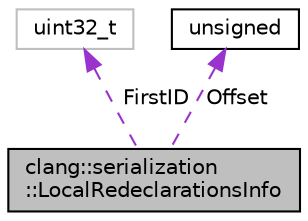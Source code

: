 digraph "clang::serialization::LocalRedeclarationsInfo"
{
 // LATEX_PDF_SIZE
  bgcolor="transparent";
  edge [fontname="Helvetica",fontsize="10",labelfontname="Helvetica",labelfontsize="10"];
  node [fontname="Helvetica",fontsize="10",shape=record];
  Node1 [label="clang::serialization\l::LocalRedeclarationsInfo",height=0.2,width=0.4,color="black", fillcolor="grey75", style="filled", fontcolor="black",tooltip="Describes the redeclarations of a declaration."];
  Node2 -> Node1 [dir="back",color="darkorchid3",fontsize="10",style="dashed",label=" FirstID" ,fontname="Helvetica"];
  Node2 [label="uint32_t",height=0.2,width=0.4,color="grey75",tooltip=" "];
  Node3 -> Node1 [dir="back",color="darkorchid3",fontsize="10",style="dashed",label=" Offset" ,fontname="Helvetica"];
  Node3 [label="unsigned",height=0.2,width=0.4,color="black",URL="$classunsigned.html",tooltip=" "];
}
